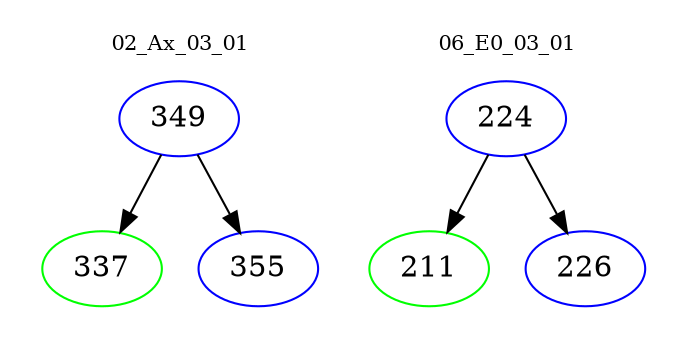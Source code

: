 digraph{
subgraph cluster_0 {
color = white
label = "02_Ax_03_01";
fontsize=10;
T0_349 [label="349", color="blue"]
T0_349 -> T0_337 [color="black"]
T0_337 [label="337", color="green"]
T0_349 -> T0_355 [color="black"]
T0_355 [label="355", color="blue"]
}
subgraph cluster_1 {
color = white
label = "06_E0_03_01";
fontsize=10;
T1_224 [label="224", color="blue"]
T1_224 -> T1_211 [color="black"]
T1_211 [label="211", color="green"]
T1_224 -> T1_226 [color="black"]
T1_226 [label="226", color="blue"]
}
}
